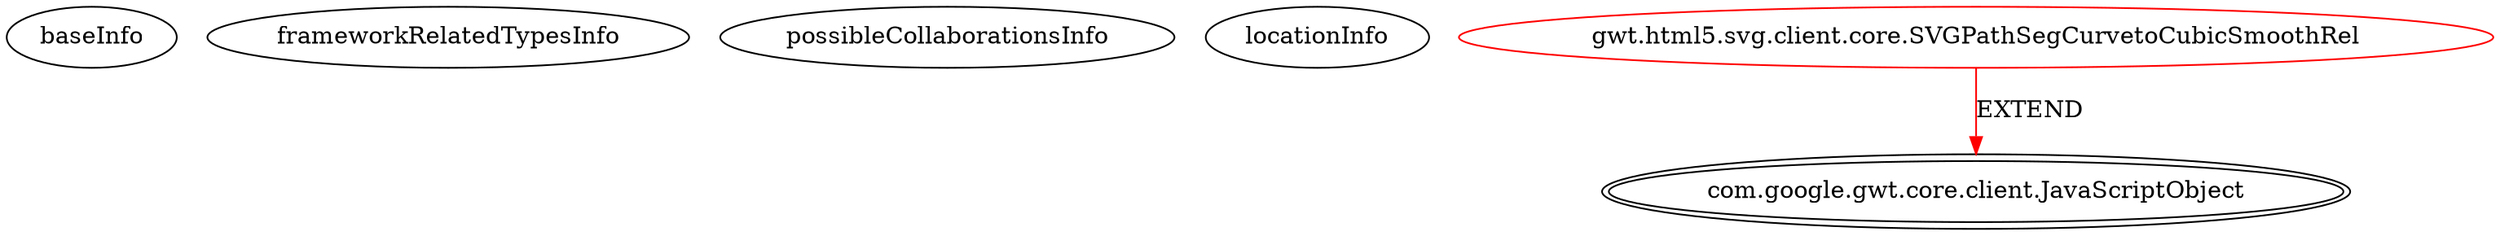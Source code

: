 digraph {
baseInfo[graphId=3790,category="extension_graph",isAnonymous=false,possibleRelation=false]
frameworkRelatedTypesInfo[0="com.google.gwt.core.client.JavaScriptObject"]
possibleCollaborationsInfo[]
locationInfo[projectName="mguiral-GwtSvgLib",filePath="/mguiral-GwtSvgLib/GwtSvgLib-master/src/gwt/html5/svg/client/core/SVGPathSegCurvetoCubicSmoothRel.java",contextSignature="SVGPathSegCurvetoCubicSmoothRel",graphId="3790"]
0[label="gwt.html5.svg.client.core.SVGPathSegCurvetoCubicSmoothRel",vertexType="ROOT_CLIENT_CLASS_DECLARATION",isFrameworkType=false,color=red]
1[label="com.google.gwt.core.client.JavaScriptObject",vertexType="FRAMEWORK_CLASS_TYPE",isFrameworkType=true,peripheries=2]
0->1[label="EXTEND",color=red]
}
